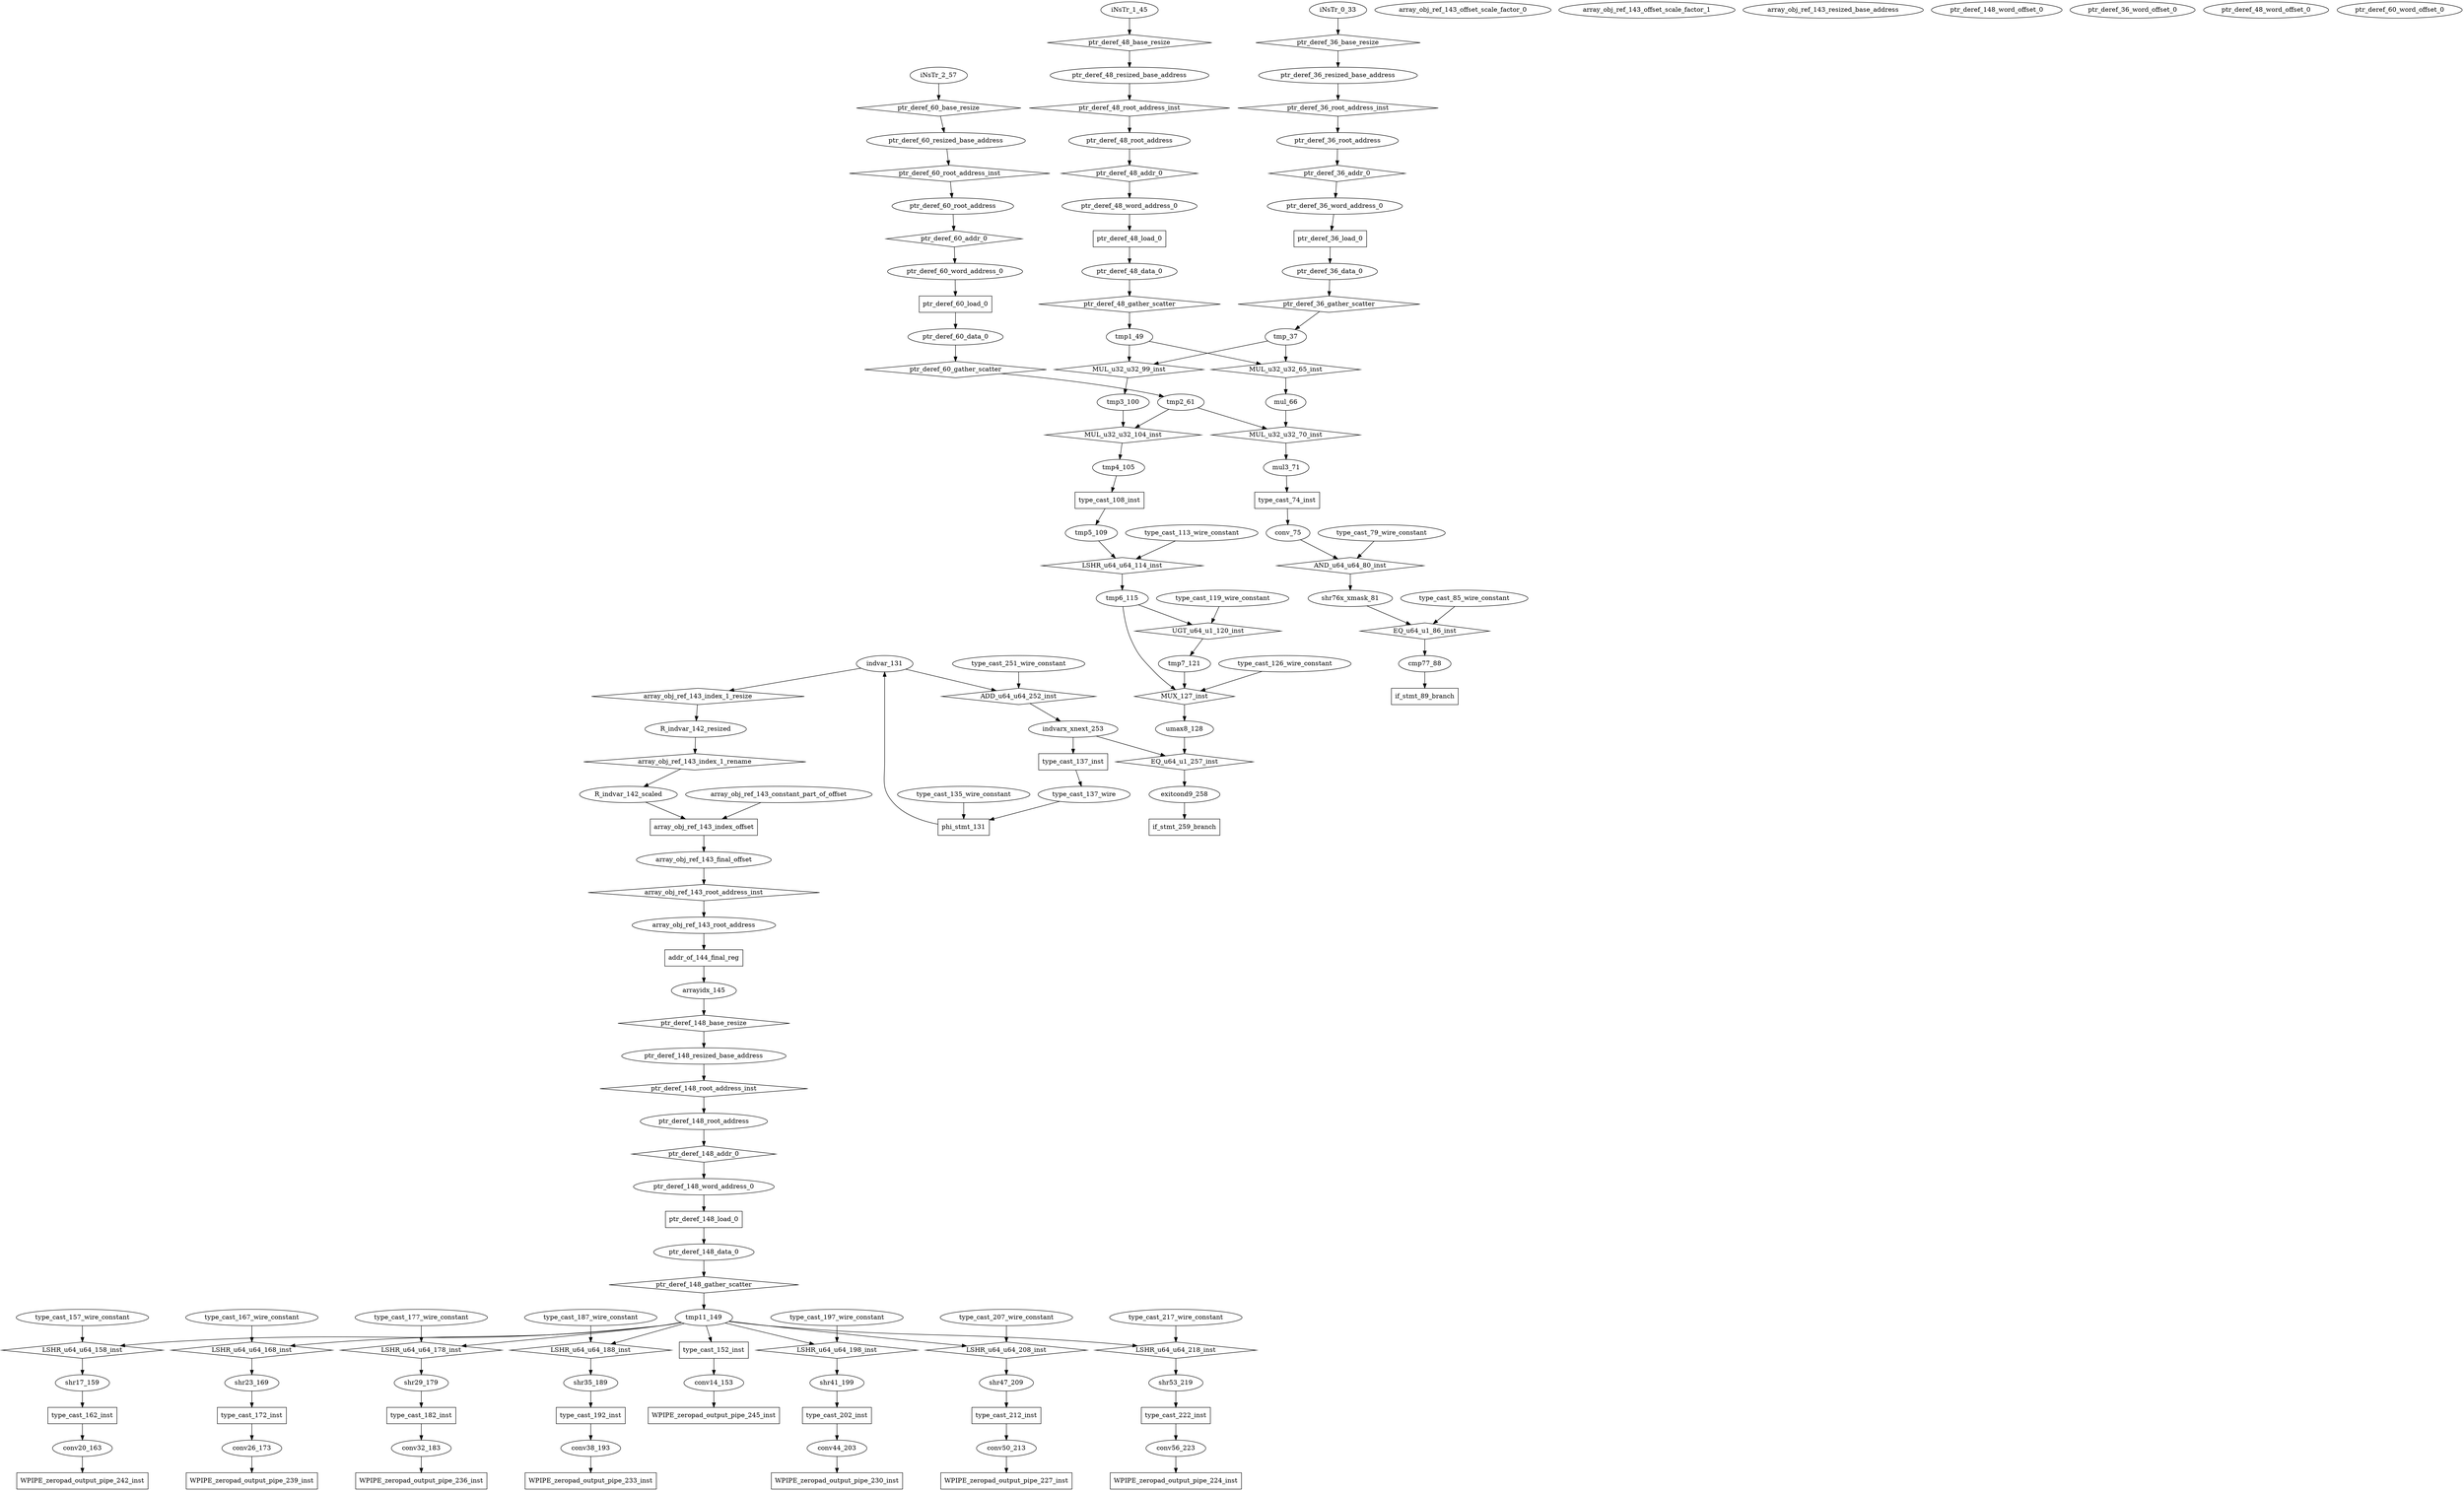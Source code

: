 digraph data_path {
  R_indvar_142_resized [shape=ellipse];
  R_indvar_142_scaled [shape=ellipse];
  array_obj_ref_143_constant_part_of_offset [shape=ellipse];
  array_obj_ref_143_final_offset [shape=ellipse];
  array_obj_ref_143_offset_scale_factor_0 [shape=ellipse];
  array_obj_ref_143_offset_scale_factor_1 [shape=ellipse];
  array_obj_ref_143_resized_base_address [shape=ellipse];
  array_obj_ref_143_root_address [shape=ellipse];
  arrayidx_145 [shape=ellipse];
  cmp77_88 [shape=ellipse];
  conv14_153 [shape=ellipse];
  conv20_163 [shape=ellipse];
  conv26_173 [shape=ellipse];
  conv32_183 [shape=ellipse];
  conv38_193 [shape=ellipse];
  conv44_203 [shape=ellipse];
  conv50_213 [shape=ellipse];
  conv56_223 [shape=ellipse];
  conv_75 [shape=ellipse];
  exitcond9_258 [shape=ellipse];
  iNsTr_0_33 [shape=ellipse];
  iNsTr_1_45 [shape=ellipse];
  iNsTr_2_57 [shape=ellipse];
  indvar_131 [shape=ellipse];
  indvarx_xnext_253 [shape=ellipse];
  mul3_71 [shape=ellipse];
  mul_66 [shape=ellipse];
  ptr_deref_148_data_0 [shape=ellipse];
  ptr_deref_148_resized_base_address [shape=ellipse];
  ptr_deref_148_root_address [shape=ellipse];
  ptr_deref_148_word_address_0 [shape=ellipse];
  ptr_deref_148_word_offset_0 [shape=ellipse];
  ptr_deref_36_data_0 [shape=ellipse];
  ptr_deref_36_resized_base_address [shape=ellipse];
  ptr_deref_36_root_address [shape=ellipse];
  ptr_deref_36_word_address_0 [shape=ellipse];
  ptr_deref_36_word_offset_0 [shape=ellipse];
  ptr_deref_48_data_0 [shape=ellipse];
  ptr_deref_48_resized_base_address [shape=ellipse];
  ptr_deref_48_root_address [shape=ellipse];
  ptr_deref_48_word_address_0 [shape=ellipse];
  ptr_deref_48_word_offset_0 [shape=ellipse];
  ptr_deref_60_data_0 [shape=ellipse];
  ptr_deref_60_resized_base_address [shape=ellipse];
  ptr_deref_60_root_address [shape=ellipse];
  ptr_deref_60_word_address_0 [shape=ellipse];
  ptr_deref_60_word_offset_0 [shape=ellipse];
  shr17_159 [shape=ellipse];
  shr23_169 [shape=ellipse];
  shr29_179 [shape=ellipse];
  shr35_189 [shape=ellipse];
  shr41_199 [shape=ellipse];
  shr47_209 [shape=ellipse];
  shr53_219 [shape=ellipse];
  shr76x_xmask_81 [shape=ellipse];
  tmp11_149 [shape=ellipse];
  tmp1_49 [shape=ellipse];
  tmp2_61 [shape=ellipse];
  tmp3_100 [shape=ellipse];
  tmp4_105 [shape=ellipse];
  tmp5_109 [shape=ellipse];
  tmp6_115 [shape=ellipse];
  tmp7_121 [shape=ellipse];
  tmp_37 [shape=ellipse];
  type_cast_113_wire_constant [shape=ellipse];
  type_cast_119_wire_constant [shape=ellipse];
  type_cast_126_wire_constant [shape=ellipse];
  type_cast_135_wire_constant [shape=ellipse];
  type_cast_137_wire [shape=ellipse];
  type_cast_157_wire_constant [shape=ellipse];
  type_cast_167_wire_constant [shape=ellipse];
  type_cast_177_wire_constant [shape=ellipse];
  type_cast_187_wire_constant [shape=ellipse];
  type_cast_197_wire_constant [shape=ellipse];
  type_cast_207_wire_constant [shape=ellipse];
  type_cast_217_wire_constant [shape=ellipse];
  type_cast_251_wire_constant [shape=ellipse];
  type_cast_79_wire_constant [shape=ellipse];
  type_cast_85_wire_constant [shape=ellipse];
  umax8_128 [shape=ellipse];
  ADD_u64_u64_252_inst [shape=diamond];
indvar_131  -> ADD_u64_u64_252_inst;
type_cast_251_wire_constant  -> ADD_u64_u64_252_inst;
ADD_u64_u64_252_inst -> indvarx_xnext_253;
  AND_u64_u64_80_inst [shape=diamond];
conv_75  -> AND_u64_u64_80_inst;
type_cast_79_wire_constant  -> AND_u64_u64_80_inst;
AND_u64_u64_80_inst -> shr76x_xmask_81;
  EQ_u64_u1_257_inst [shape=diamond];
indvarx_xnext_253  -> EQ_u64_u1_257_inst;
umax8_128  -> EQ_u64_u1_257_inst;
EQ_u64_u1_257_inst -> exitcond9_258;
  EQ_u64_u1_86_inst [shape=diamond];
shr76x_xmask_81  -> EQ_u64_u1_86_inst;
type_cast_85_wire_constant  -> EQ_u64_u1_86_inst;
EQ_u64_u1_86_inst -> cmp77_88;
  LSHR_u64_u64_114_inst [shape=diamond];
tmp5_109  -> LSHR_u64_u64_114_inst;
type_cast_113_wire_constant  -> LSHR_u64_u64_114_inst;
LSHR_u64_u64_114_inst -> tmp6_115;
  LSHR_u64_u64_158_inst [shape=diamond];
tmp11_149  -> LSHR_u64_u64_158_inst;
type_cast_157_wire_constant  -> LSHR_u64_u64_158_inst;
LSHR_u64_u64_158_inst -> shr17_159;
  LSHR_u64_u64_168_inst [shape=diamond];
tmp11_149  -> LSHR_u64_u64_168_inst;
type_cast_167_wire_constant  -> LSHR_u64_u64_168_inst;
LSHR_u64_u64_168_inst -> shr23_169;
  LSHR_u64_u64_178_inst [shape=diamond];
tmp11_149  -> LSHR_u64_u64_178_inst;
type_cast_177_wire_constant  -> LSHR_u64_u64_178_inst;
LSHR_u64_u64_178_inst -> shr29_179;
  LSHR_u64_u64_188_inst [shape=diamond];
tmp11_149  -> LSHR_u64_u64_188_inst;
type_cast_187_wire_constant  -> LSHR_u64_u64_188_inst;
LSHR_u64_u64_188_inst -> shr35_189;
  LSHR_u64_u64_198_inst [shape=diamond];
tmp11_149  -> LSHR_u64_u64_198_inst;
type_cast_197_wire_constant  -> LSHR_u64_u64_198_inst;
LSHR_u64_u64_198_inst -> shr41_199;
  LSHR_u64_u64_208_inst [shape=diamond];
tmp11_149  -> LSHR_u64_u64_208_inst;
type_cast_207_wire_constant  -> LSHR_u64_u64_208_inst;
LSHR_u64_u64_208_inst -> shr47_209;
  LSHR_u64_u64_218_inst [shape=diamond];
tmp11_149  -> LSHR_u64_u64_218_inst;
type_cast_217_wire_constant  -> LSHR_u64_u64_218_inst;
LSHR_u64_u64_218_inst -> shr53_219;
  MUL_u32_u32_104_inst [shape=diamond];
tmp3_100  -> MUL_u32_u32_104_inst;
tmp2_61  -> MUL_u32_u32_104_inst;
MUL_u32_u32_104_inst -> tmp4_105;
  MUL_u32_u32_65_inst [shape=diamond];
tmp1_49  -> MUL_u32_u32_65_inst;
tmp_37  -> MUL_u32_u32_65_inst;
MUL_u32_u32_65_inst -> mul_66;
  MUL_u32_u32_70_inst [shape=diamond];
mul_66  -> MUL_u32_u32_70_inst;
tmp2_61  -> MUL_u32_u32_70_inst;
MUL_u32_u32_70_inst -> mul3_71;
  MUL_u32_u32_99_inst [shape=diamond];
tmp1_49  -> MUL_u32_u32_99_inst;
tmp_37  -> MUL_u32_u32_99_inst;
MUL_u32_u32_99_inst -> tmp3_100;
  MUX_127_inst [shape=diamond];
tmp7_121  -> MUX_127_inst;
tmp6_115  -> MUX_127_inst;
type_cast_126_wire_constant  -> MUX_127_inst;
MUX_127_inst -> umax8_128;
  UGT_u64_u1_120_inst [shape=diamond];
tmp6_115  -> UGT_u64_u1_120_inst;
type_cast_119_wire_constant  -> UGT_u64_u1_120_inst;
UGT_u64_u1_120_inst -> tmp7_121;
  WPIPE_zeropad_output_pipe_224_inst [shape=rectangle];
conv56_223  -> WPIPE_zeropad_output_pipe_224_inst;
  WPIPE_zeropad_output_pipe_227_inst [shape=rectangle];
conv50_213  -> WPIPE_zeropad_output_pipe_227_inst;
  WPIPE_zeropad_output_pipe_230_inst [shape=rectangle];
conv44_203  -> WPIPE_zeropad_output_pipe_230_inst;
  WPIPE_zeropad_output_pipe_233_inst [shape=rectangle];
conv38_193  -> WPIPE_zeropad_output_pipe_233_inst;
  WPIPE_zeropad_output_pipe_236_inst [shape=rectangle];
conv32_183  -> WPIPE_zeropad_output_pipe_236_inst;
  WPIPE_zeropad_output_pipe_239_inst [shape=rectangle];
conv26_173  -> WPIPE_zeropad_output_pipe_239_inst;
  WPIPE_zeropad_output_pipe_242_inst [shape=rectangle];
conv20_163  -> WPIPE_zeropad_output_pipe_242_inst;
  WPIPE_zeropad_output_pipe_245_inst [shape=rectangle];
conv14_153  -> WPIPE_zeropad_output_pipe_245_inst;
  addr_of_144_final_reg [shape=rectangle];
array_obj_ref_143_root_address  -> addr_of_144_final_reg;
addr_of_144_final_reg -> arrayidx_145;
  array_obj_ref_143_index_1_rename [shape=diamond];
R_indvar_142_resized  -> array_obj_ref_143_index_1_rename;
array_obj_ref_143_index_1_rename -> R_indvar_142_scaled;
  array_obj_ref_143_index_1_resize [shape=diamond];
indvar_131  -> array_obj_ref_143_index_1_resize;
array_obj_ref_143_index_1_resize -> R_indvar_142_resized;
  array_obj_ref_143_index_offset [shape=rectangle];
R_indvar_142_scaled  -> array_obj_ref_143_index_offset;
array_obj_ref_143_constant_part_of_offset  -> array_obj_ref_143_index_offset;
array_obj_ref_143_index_offset -> array_obj_ref_143_final_offset;
  array_obj_ref_143_root_address_inst [shape=diamond];
array_obj_ref_143_final_offset  -> array_obj_ref_143_root_address_inst;
array_obj_ref_143_root_address_inst -> array_obj_ref_143_root_address;
  if_stmt_259_branch [shape=rectangle];
exitcond9_258  -> if_stmt_259_branch;
  if_stmt_89_branch [shape=rectangle];
cmp77_88  -> if_stmt_89_branch;
  phi_stmt_131 [shape=rectangle];
type_cast_135_wire_constant  -> phi_stmt_131;
type_cast_137_wire  -> phi_stmt_131;
phi_stmt_131 -> indvar_131;
  ptr_deref_148_addr_0 [shape=diamond];
ptr_deref_148_root_address  -> ptr_deref_148_addr_0;
ptr_deref_148_addr_0 -> ptr_deref_148_word_address_0;
  ptr_deref_148_base_resize [shape=diamond];
arrayidx_145  -> ptr_deref_148_base_resize;
ptr_deref_148_base_resize -> ptr_deref_148_resized_base_address;
  ptr_deref_148_gather_scatter [shape=diamond];
ptr_deref_148_data_0  -> ptr_deref_148_gather_scatter;
ptr_deref_148_gather_scatter -> tmp11_149;
  ptr_deref_148_load_0 [shape=rectangle];
ptr_deref_148_word_address_0  -> ptr_deref_148_load_0;
ptr_deref_148_load_0 -> ptr_deref_148_data_0;
  ptr_deref_148_root_address_inst [shape=diamond];
ptr_deref_148_resized_base_address  -> ptr_deref_148_root_address_inst;
ptr_deref_148_root_address_inst -> ptr_deref_148_root_address;
  ptr_deref_36_addr_0 [shape=diamond];
ptr_deref_36_root_address  -> ptr_deref_36_addr_0;
ptr_deref_36_addr_0 -> ptr_deref_36_word_address_0;
  ptr_deref_36_base_resize [shape=diamond];
iNsTr_0_33  -> ptr_deref_36_base_resize;
ptr_deref_36_base_resize -> ptr_deref_36_resized_base_address;
  ptr_deref_36_gather_scatter [shape=diamond];
ptr_deref_36_data_0  -> ptr_deref_36_gather_scatter;
ptr_deref_36_gather_scatter -> tmp_37;
  ptr_deref_36_load_0 [shape=rectangle];
ptr_deref_36_word_address_0  -> ptr_deref_36_load_0;
ptr_deref_36_load_0 -> ptr_deref_36_data_0;
  ptr_deref_36_root_address_inst [shape=diamond];
ptr_deref_36_resized_base_address  -> ptr_deref_36_root_address_inst;
ptr_deref_36_root_address_inst -> ptr_deref_36_root_address;
  ptr_deref_48_addr_0 [shape=diamond];
ptr_deref_48_root_address  -> ptr_deref_48_addr_0;
ptr_deref_48_addr_0 -> ptr_deref_48_word_address_0;
  ptr_deref_48_base_resize [shape=diamond];
iNsTr_1_45  -> ptr_deref_48_base_resize;
ptr_deref_48_base_resize -> ptr_deref_48_resized_base_address;
  ptr_deref_48_gather_scatter [shape=diamond];
ptr_deref_48_data_0  -> ptr_deref_48_gather_scatter;
ptr_deref_48_gather_scatter -> tmp1_49;
  ptr_deref_48_load_0 [shape=rectangle];
ptr_deref_48_word_address_0  -> ptr_deref_48_load_0;
ptr_deref_48_load_0 -> ptr_deref_48_data_0;
  ptr_deref_48_root_address_inst [shape=diamond];
ptr_deref_48_resized_base_address  -> ptr_deref_48_root_address_inst;
ptr_deref_48_root_address_inst -> ptr_deref_48_root_address;
  ptr_deref_60_addr_0 [shape=diamond];
ptr_deref_60_root_address  -> ptr_deref_60_addr_0;
ptr_deref_60_addr_0 -> ptr_deref_60_word_address_0;
  ptr_deref_60_base_resize [shape=diamond];
iNsTr_2_57  -> ptr_deref_60_base_resize;
ptr_deref_60_base_resize -> ptr_deref_60_resized_base_address;
  ptr_deref_60_gather_scatter [shape=diamond];
ptr_deref_60_data_0  -> ptr_deref_60_gather_scatter;
ptr_deref_60_gather_scatter -> tmp2_61;
  ptr_deref_60_load_0 [shape=rectangle];
ptr_deref_60_word_address_0  -> ptr_deref_60_load_0;
ptr_deref_60_load_0 -> ptr_deref_60_data_0;
  ptr_deref_60_root_address_inst [shape=diamond];
ptr_deref_60_resized_base_address  -> ptr_deref_60_root_address_inst;
ptr_deref_60_root_address_inst -> ptr_deref_60_root_address;
  type_cast_108_inst [shape=rectangle];
tmp4_105  -> type_cast_108_inst;
type_cast_108_inst -> tmp5_109;
  type_cast_137_inst [shape=rectangle];
indvarx_xnext_253  -> type_cast_137_inst;
type_cast_137_inst -> type_cast_137_wire;
  type_cast_152_inst [shape=rectangle];
tmp11_149  -> type_cast_152_inst;
type_cast_152_inst -> conv14_153;
  type_cast_162_inst [shape=rectangle];
shr17_159  -> type_cast_162_inst;
type_cast_162_inst -> conv20_163;
  type_cast_172_inst [shape=rectangle];
shr23_169  -> type_cast_172_inst;
type_cast_172_inst -> conv26_173;
  type_cast_182_inst [shape=rectangle];
shr29_179  -> type_cast_182_inst;
type_cast_182_inst -> conv32_183;
  type_cast_192_inst [shape=rectangle];
shr35_189  -> type_cast_192_inst;
type_cast_192_inst -> conv38_193;
  type_cast_202_inst [shape=rectangle];
shr41_199  -> type_cast_202_inst;
type_cast_202_inst -> conv44_203;
  type_cast_212_inst [shape=rectangle];
shr47_209  -> type_cast_212_inst;
type_cast_212_inst -> conv50_213;
  type_cast_222_inst [shape=rectangle];
shr53_219  -> type_cast_222_inst;
type_cast_222_inst -> conv56_223;
  type_cast_74_inst [shape=rectangle];
mul3_71  -> type_cast_74_inst;
type_cast_74_inst -> conv_75;
}
